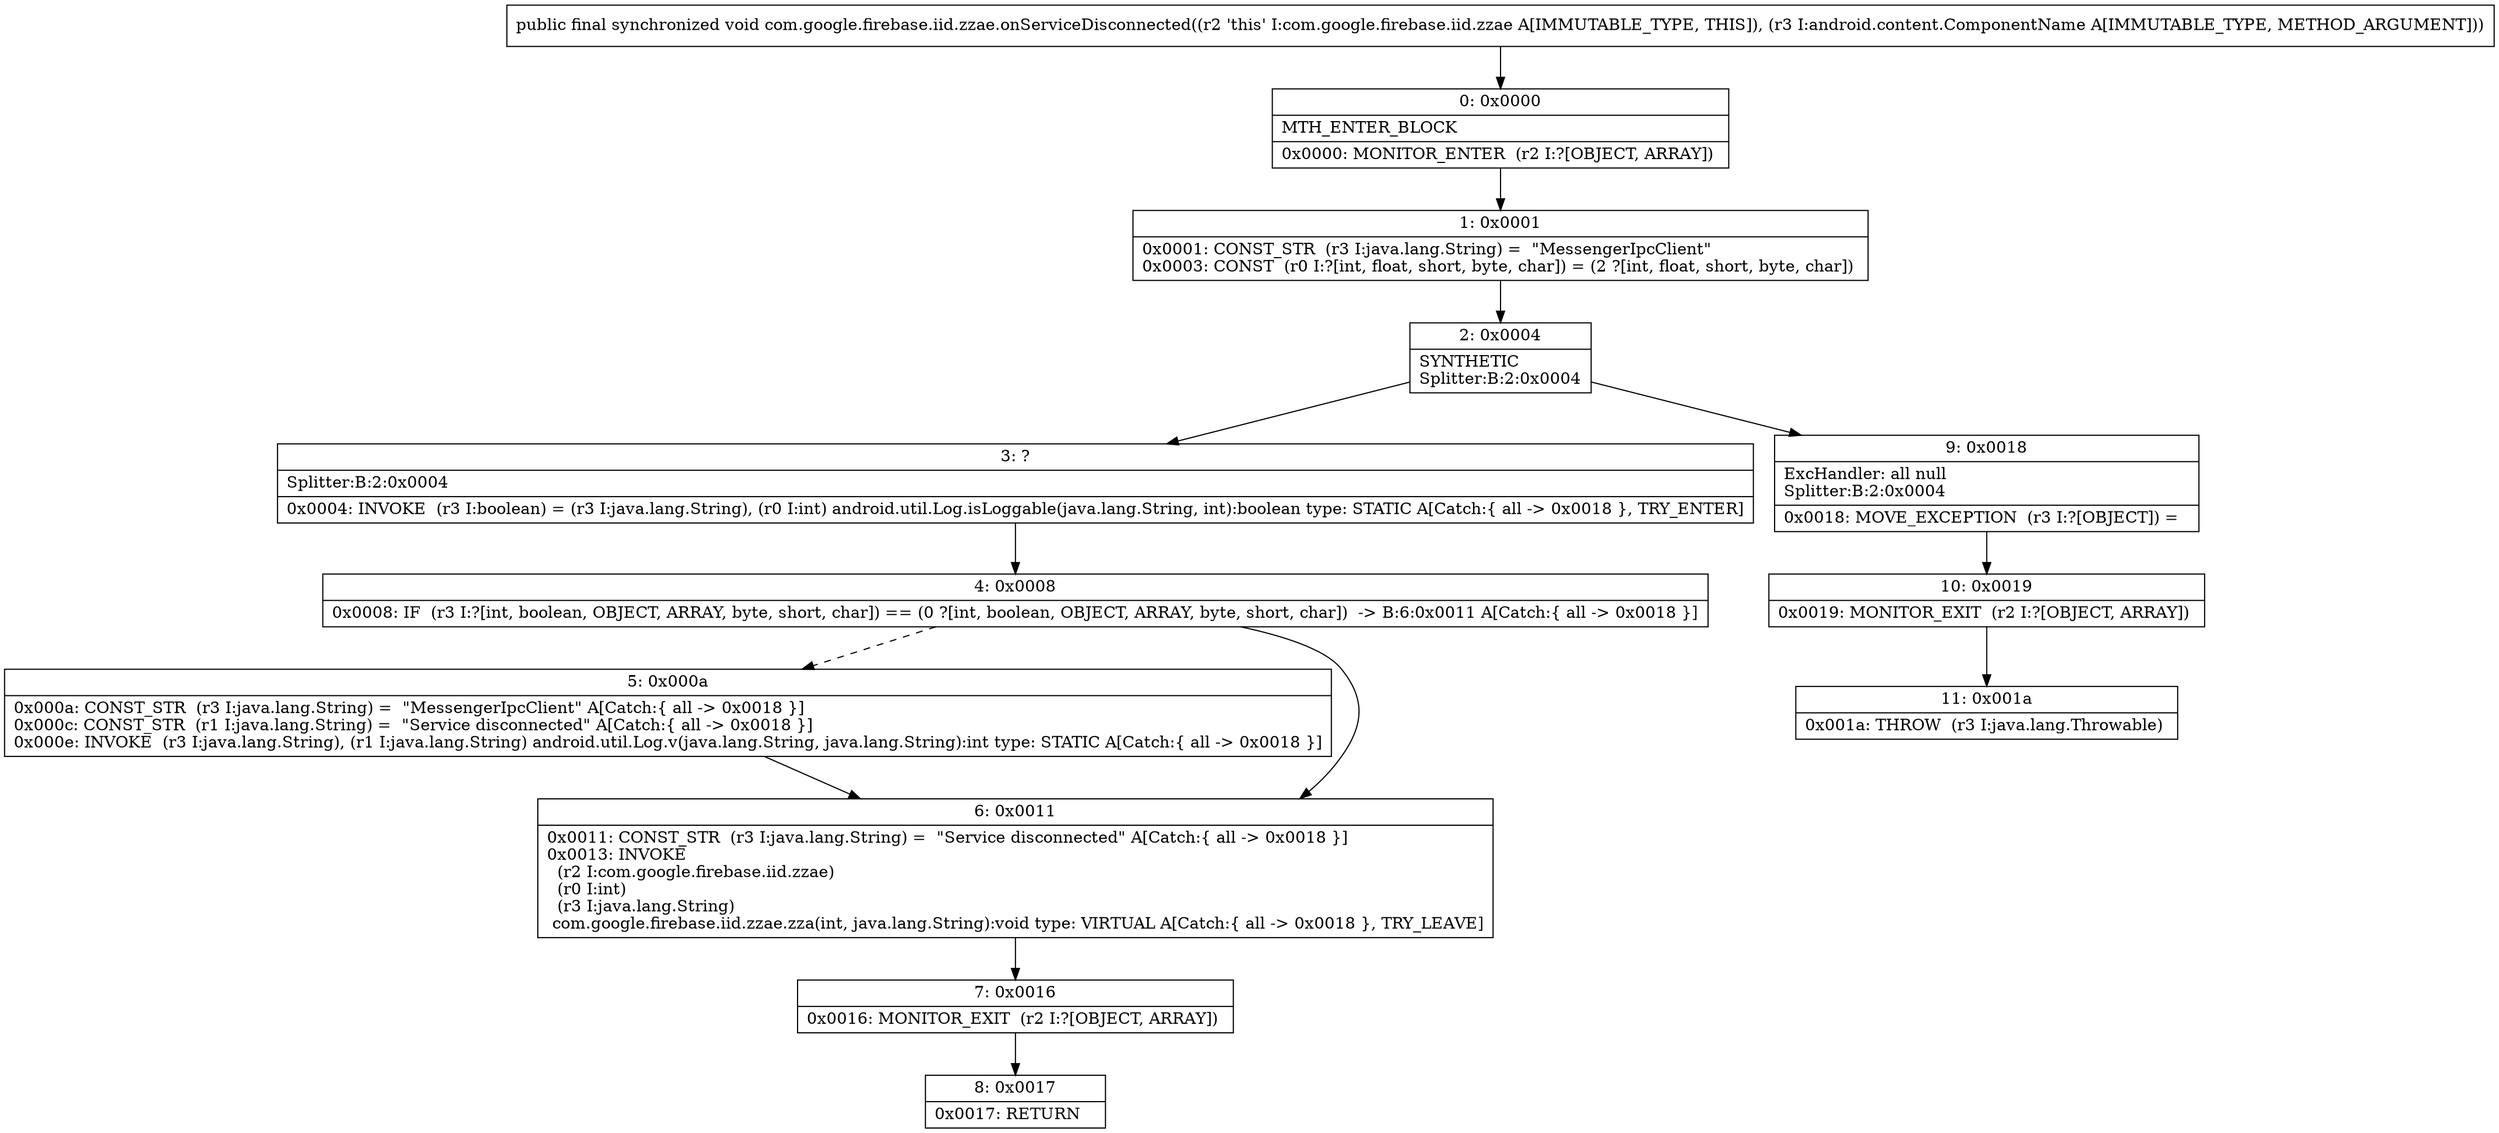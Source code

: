 digraph "CFG forcom.google.firebase.iid.zzae.onServiceDisconnected(Landroid\/content\/ComponentName;)V" {
Node_0 [shape=record,label="{0\:\ 0x0000|MTH_ENTER_BLOCK\l|0x0000: MONITOR_ENTER  (r2 I:?[OBJECT, ARRAY]) \l}"];
Node_1 [shape=record,label="{1\:\ 0x0001|0x0001: CONST_STR  (r3 I:java.lang.String) =  \"MessengerIpcClient\" \l0x0003: CONST  (r0 I:?[int, float, short, byte, char]) = (2 ?[int, float, short, byte, char]) \l}"];
Node_2 [shape=record,label="{2\:\ 0x0004|SYNTHETIC\lSplitter:B:2:0x0004\l}"];
Node_3 [shape=record,label="{3\:\ ?|Splitter:B:2:0x0004\l|0x0004: INVOKE  (r3 I:boolean) = (r3 I:java.lang.String), (r0 I:int) android.util.Log.isLoggable(java.lang.String, int):boolean type: STATIC A[Catch:\{ all \-\> 0x0018 \}, TRY_ENTER]\l}"];
Node_4 [shape=record,label="{4\:\ 0x0008|0x0008: IF  (r3 I:?[int, boolean, OBJECT, ARRAY, byte, short, char]) == (0 ?[int, boolean, OBJECT, ARRAY, byte, short, char])  \-\> B:6:0x0011 A[Catch:\{ all \-\> 0x0018 \}]\l}"];
Node_5 [shape=record,label="{5\:\ 0x000a|0x000a: CONST_STR  (r3 I:java.lang.String) =  \"MessengerIpcClient\" A[Catch:\{ all \-\> 0x0018 \}]\l0x000c: CONST_STR  (r1 I:java.lang.String) =  \"Service disconnected\" A[Catch:\{ all \-\> 0x0018 \}]\l0x000e: INVOKE  (r3 I:java.lang.String), (r1 I:java.lang.String) android.util.Log.v(java.lang.String, java.lang.String):int type: STATIC A[Catch:\{ all \-\> 0x0018 \}]\l}"];
Node_6 [shape=record,label="{6\:\ 0x0011|0x0011: CONST_STR  (r3 I:java.lang.String) =  \"Service disconnected\" A[Catch:\{ all \-\> 0x0018 \}]\l0x0013: INVOKE  \l  (r2 I:com.google.firebase.iid.zzae)\l  (r0 I:int)\l  (r3 I:java.lang.String)\l com.google.firebase.iid.zzae.zza(int, java.lang.String):void type: VIRTUAL A[Catch:\{ all \-\> 0x0018 \}, TRY_LEAVE]\l}"];
Node_7 [shape=record,label="{7\:\ 0x0016|0x0016: MONITOR_EXIT  (r2 I:?[OBJECT, ARRAY]) \l}"];
Node_8 [shape=record,label="{8\:\ 0x0017|0x0017: RETURN   \l}"];
Node_9 [shape=record,label="{9\:\ 0x0018|ExcHandler: all null\lSplitter:B:2:0x0004\l|0x0018: MOVE_EXCEPTION  (r3 I:?[OBJECT]) =  \l}"];
Node_10 [shape=record,label="{10\:\ 0x0019|0x0019: MONITOR_EXIT  (r2 I:?[OBJECT, ARRAY]) \l}"];
Node_11 [shape=record,label="{11\:\ 0x001a|0x001a: THROW  (r3 I:java.lang.Throwable) \l}"];
MethodNode[shape=record,label="{public final synchronized void com.google.firebase.iid.zzae.onServiceDisconnected((r2 'this' I:com.google.firebase.iid.zzae A[IMMUTABLE_TYPE, THIS]), (r3 I:android.content.ComponentName A[IMMUTABLE_TYPE, METHOD_ARGUMENT])) }"];
MethodNode -> Node_0;
Node_0 -> Node_1;
Node_1 -> Node_2;
Node_2 -> Node_3;
Node_2 -> Node_9;
Node_3 -> Node_4;
Node_4 -> Node_5[style=dashed];
Node_4 -> Node_6;
Node_5 -> Node_6;
Node_6 -> Node_7;
Node_7 -> Node_8;
Node_9 -> Node_10;
Node_10 -> Node_11;
}

